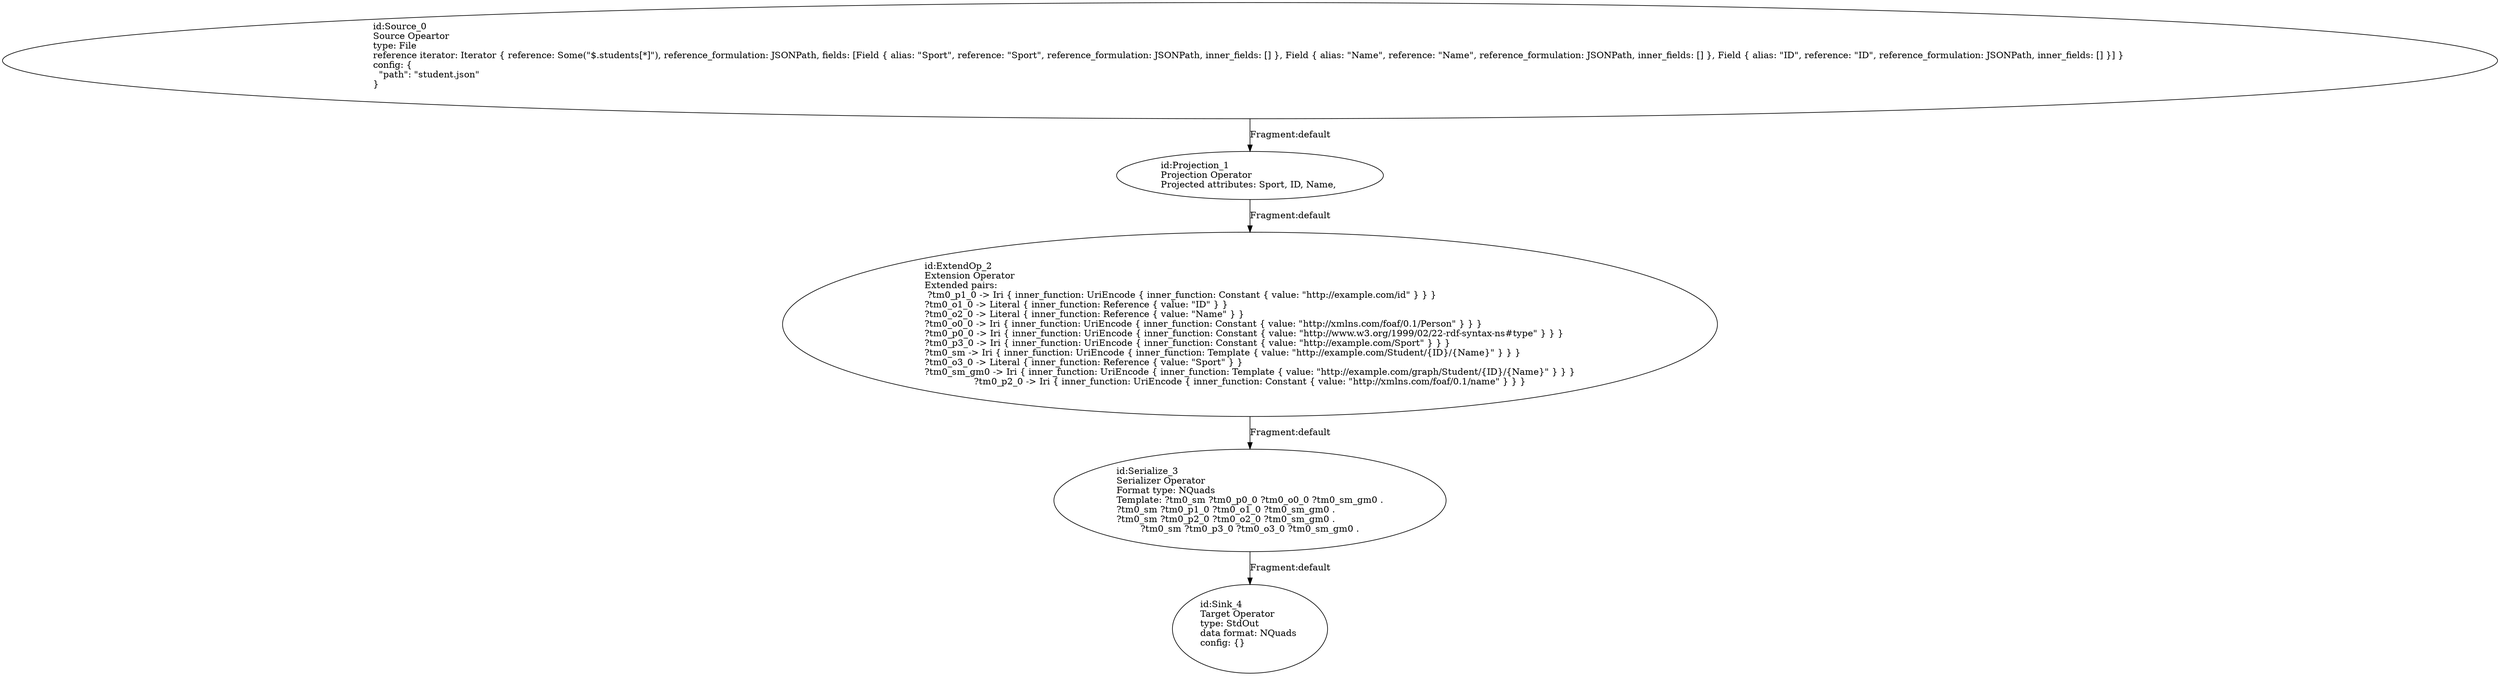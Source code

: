digraph {
    0 [ label = "id:Source_0 \lSource Opeartor\ltype: File \lreference iterator: Iterator { reference: Some(\"$.students[*]\"), reference_formulation: JSONPath, fields: [Field { alias: \"Sport\", reference: \"Sport\", reference_formulation: JSONPath, inner_fields: [] }, Field { alias: \"Name\", reference: \"Name\", reference_formulation: JSONPath, inner_fields: [] }, Field { alias: \"ID\", reference: \"ID\", reference_formulation: JSONPath, inner_fields: [] }] } \lconfig: {\l  \"path\": \"student.json\"\l}\l             " ]
    1 [ label = "id:Projection_1 \lProjection Operator\lProjected attributes: Sport, ID, Name, " ]
    2 [ label = "id:ExtendOp_2 \lExtension Operator\lExtended pairs: \l ?tm0_p1_0 -> Iri { inner_function: UriEncode { inner_function: Constant { value: \"http://example.com/id\" } } }\l?tm0_o1_0 -> Literal { inner_function: Reference { value: \"ID\" } }\l?tm0_o2_0 -> Literal { inner_function: Reference { value: \"Name\" } }\l?tm0_o0_0 -> Iri { inner_function: UriEncode { inner_function: Constant { value: \"http://xmlns.com/foaf/0.1/Person\" } } }\l?tm0_p0_0 -> Iri { inner_function: UriEncode { inner_function: Constant { value: \"http://www.w3.org/1999/02/22-rdf-syntax-ns#type\" } } }\l?tm0_p3_0 -> Iri { inner_function: UriEncode { inner_function: Constant { value: \"http://example.com/Sport\" } } }\l?tm0_sm -> Iri { inner_function: UriEncode { inner_function: Template { value: \"http://example.com/Student/{ID}/{Name}\" } } }\l?tm0_o3_0 -> Literal { inner_function: Reference { value: \"Sport\" } }\l?tm0_sm_gm0 -> Iri { inner_function: UriEncode { inner_function: Template { value: \"http://example.com/graph/Student/{ID}/{Name}\" } } }\l?tm0_p2_0 -> Iri { inner_function: UriEncode { inner_function: Constant { value: \"http://xmlns.com/foaf/0.1/name\" } } }" ]
    3 [ label = "id:Serialize_3 \lSerializer Operator\lFormat type: NQuads\lTemplate: ?tm0_sm ?tm0_p0_0 ?tm0_o0_0 ?tm0_sm_gm0 .\l?tm0_sm ?tm0_p1_0 ?tm0_o1_0 ?tm0_sm_gm0 .\l?tm0_sm ?tm0_p2_0 ?tm0_o2_0 ?tm0_sm_gm0 .\l?tm0_sm ?tm0_p3_0 ?tm0_o3_0 ?tm0_sm_gm0 ." ]
    4 [ label = "id:Sink_4 \lTarget Operator\ltype: StdOut \ldata format: NQuads \lconfig: {}\l             " ]
    0 -> 1 [ label = "Fragment:default" ]
    1 -> 2 [ label = "Fragment:default" ]
    2 -> 3 [ label = "Fragment:default" ]
    3 -> 4 [ label = "Fragment:default" ]
}
